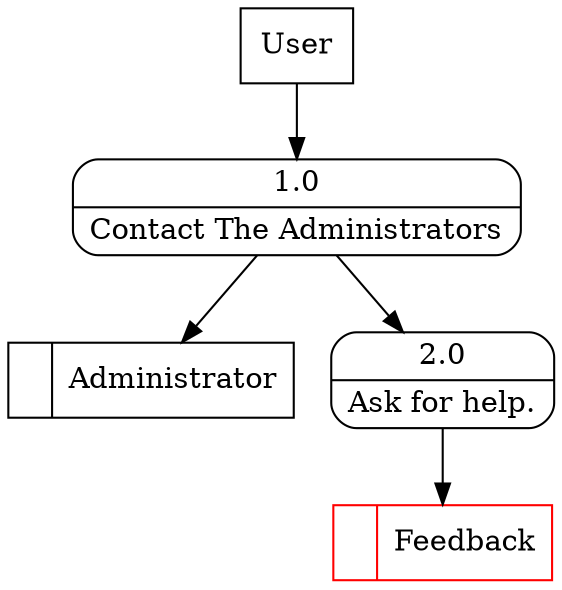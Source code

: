 digraph dfd2{ 
node[shape=record]
200 [label="<f0>  |<f1> Administrator " ];
201 [label="User" shape=box];
202 [label="{<f0> 1.0|<f1> Contact The Administrators }" shape=Mrecord];
2 [label="{<f0> 2.0|<f1> Ask for help. }" shape=Mrecord];
202 -> 2
1001 [label="<f0>  |<f1> Feedback " color=red];
2 -> 1001
201 -> 202
202 -> 200
}